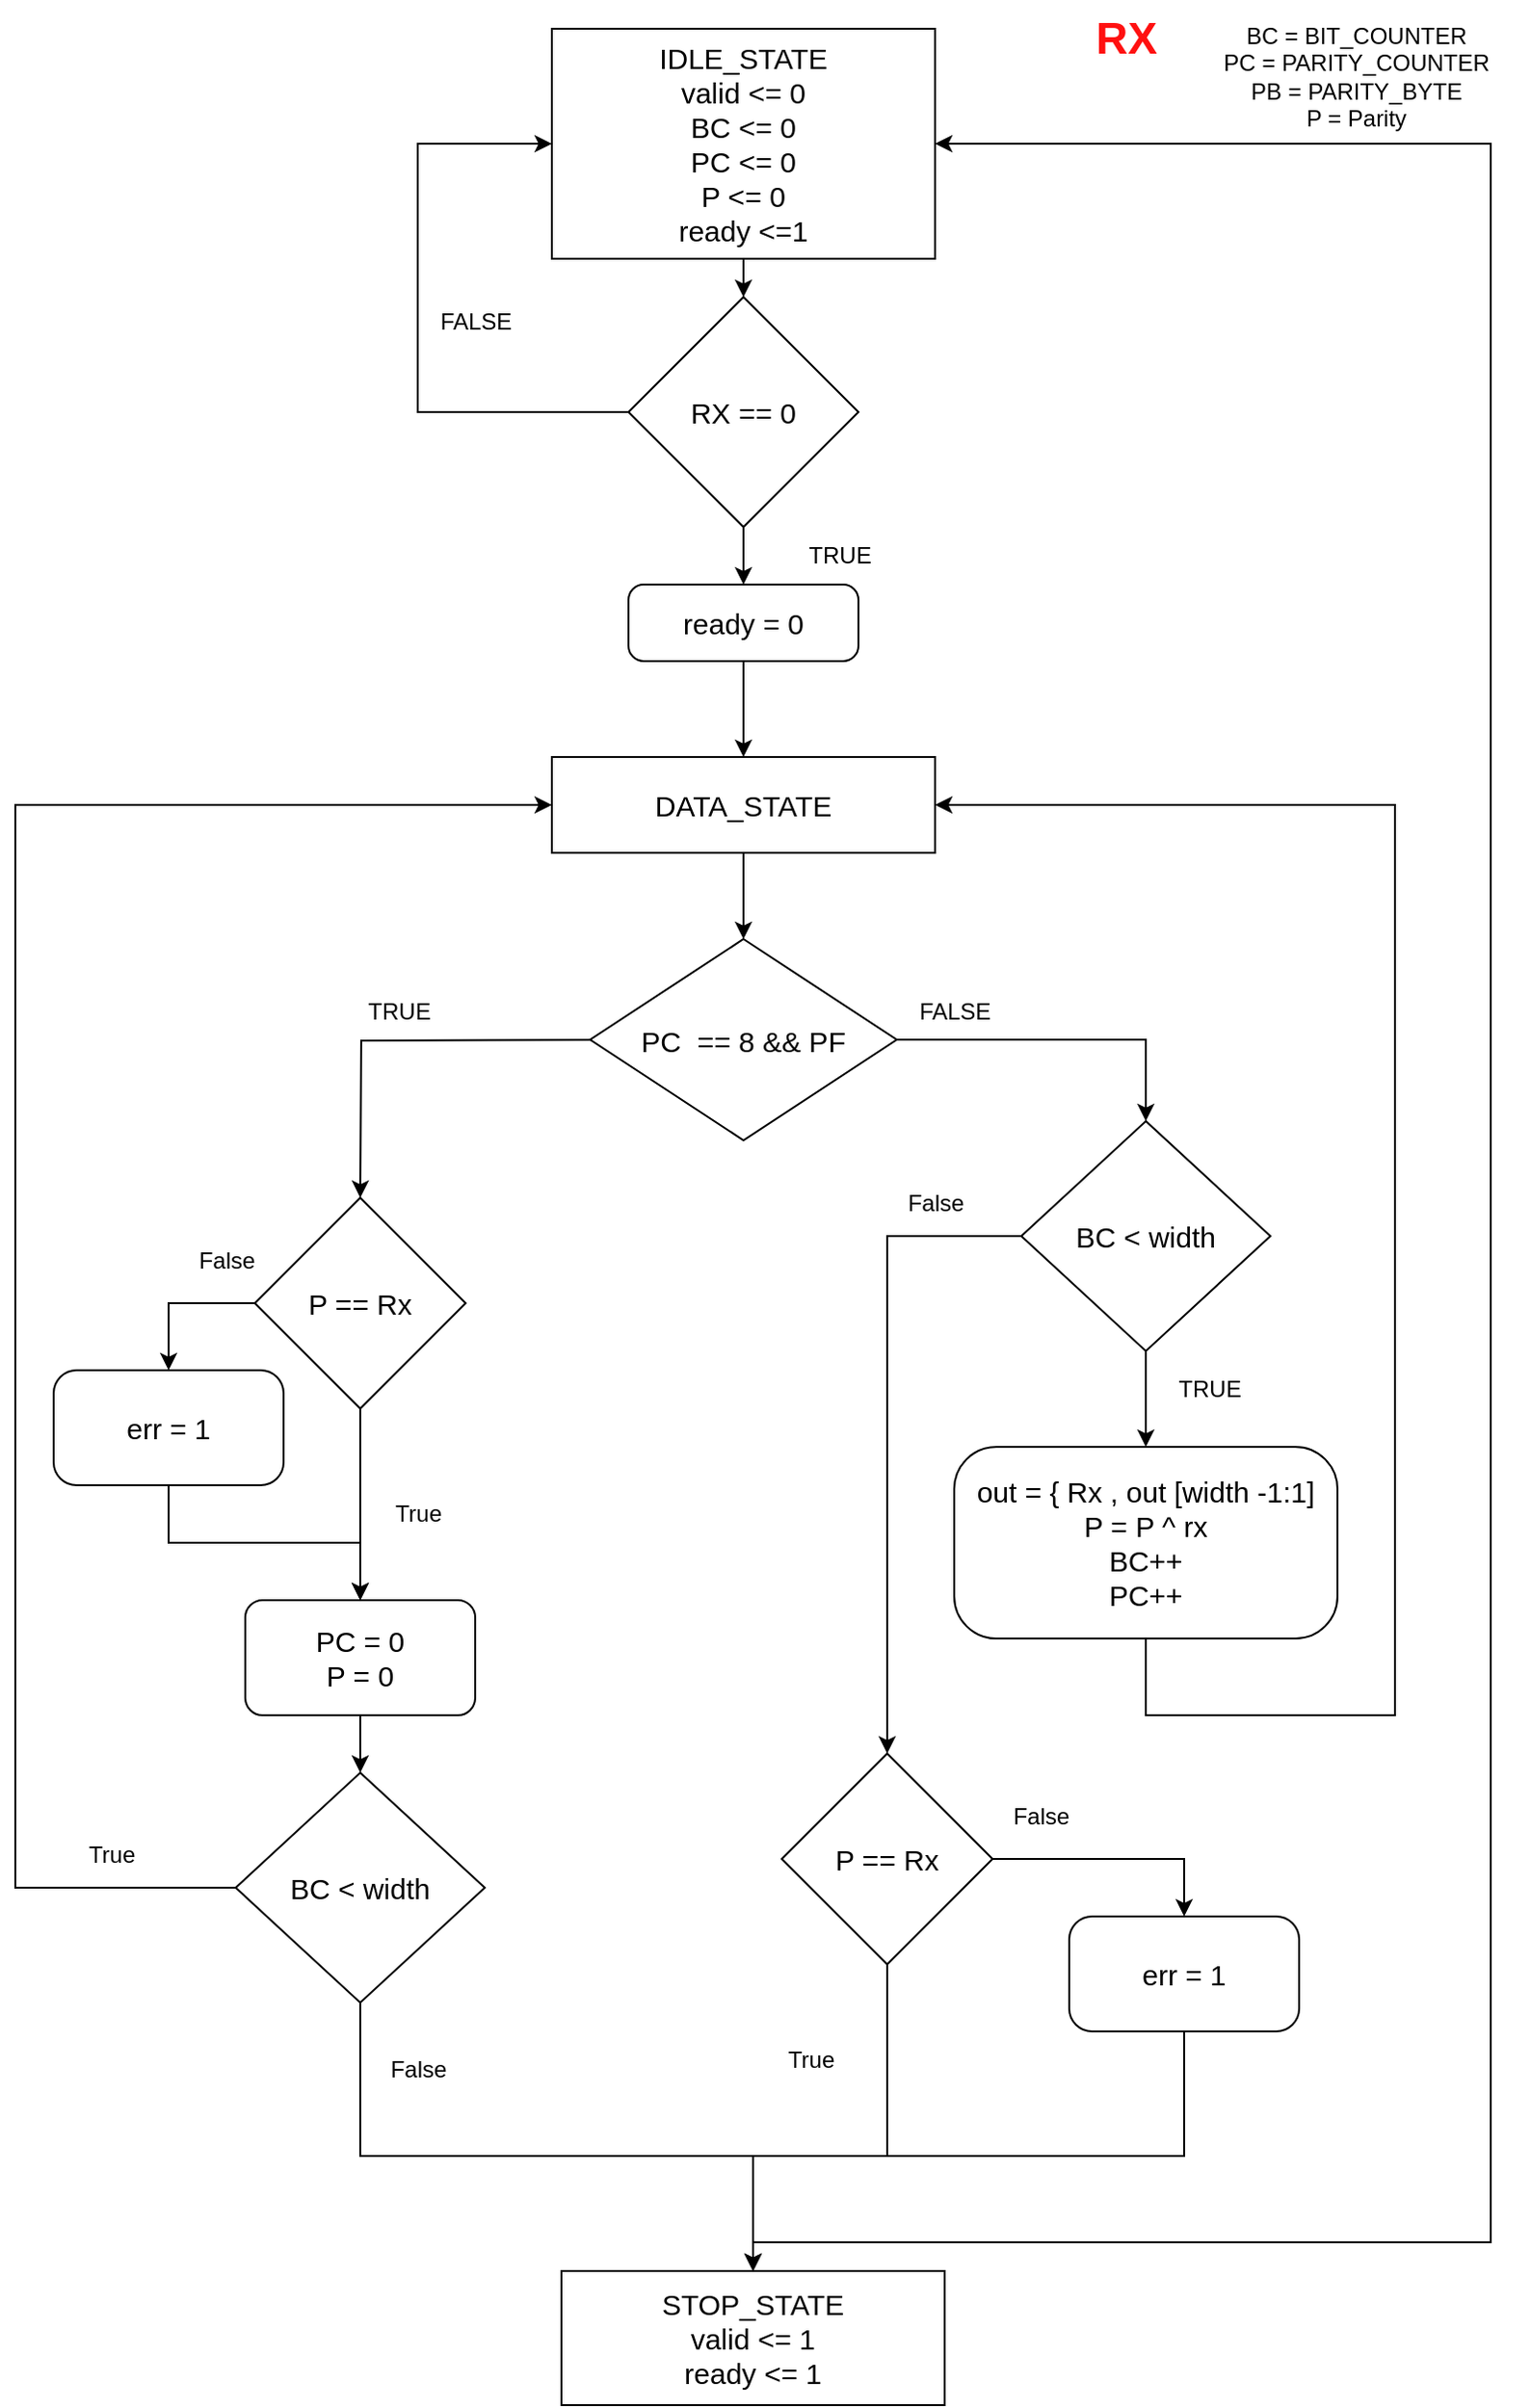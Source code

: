 <mxfile version="28.0.6">
  <diagram name="Page-1" id="z7cECtmw6dsVeSc0IOON">
    <mxGraphModel grid="1" page="1" gridSize="10" guides="1" tooltips="1" connect="1" arrows="1" fold="1" pageScale="1" pageWidth="850" pageHeight="1300" math="0" shadow="0">
      <root>
        <mxCell id="0" />
        <mxCell id="1" parent="0" />
        <mxCell id="-4B_UiaSJo_t-2ug4gUy-3" style="edgeStyle=orthogonalEdgeStyle;rounded=0;orthogonalLoop=1;jettySize=auto;html=1;exitX=0.5;exitY=1;exitDx=0;exitDy=0;entryX=0.5;entryY=0;entryDx=0;entryDy=0;" edge="1" parent="1" source="-4B_UiaSJo_t-2ug4gUy-1" target="-4B_UiaSJo_t-2ug4gUy-2">
          <mxGeometry relative="1" as="geometry" />
        </mxCell>
        <mxCell id="-4B_UiaSJo_t-2ug4gUy-5" style="edgeStyle=orthogonalEdgeStyle;rounded=0;orthogonalLoop=1;jettySize=auto;html=1;exitX=0;exitY=0.5;exitDx=0;exitDy=0;entryX=0;entryY=0.5;entryDx=0;entryDy=0;endArrow=none;startFill=1;startArrow=classic;" edge="1" parent="1" source="-4B_UiaSJo_t-2ug4gUy-1" target="-4B_UiaSJo_t-2ug4gUy-2">
          <mxGeometry relative="1" as="geometry">
            <Array as="points">
              <mxPoint x="250" y="80" />
              <mxPoint x="250" y="220" />
            </Array>
          </mxGeometry>
        </mxCell>
        <mxCell id="-4B_UiaSJo_t-2ug4gUy-1" value="&lt;font style=&quot;font-size: 15px;&quot;&gt;IDLE_STATE&lt;/font&gt;&lt;div&gt;&lt;span style=&quot;font-size: 15px; text-align: left; background-color: transparent; color: light-dark(rgb(0, 0, 0), rgb(255, 255, 255));&quot;&gt;valid &amp;lt;= 0&lt;br&gt;BC &amp;lt;= 0&lt;br&gt;PC &amp;lt;= 0&lt;/span&gt;&lt;/div&gt;&lt;div&gt;&lt;span style=&quot;font-size: 15px; text-align: left; background-color: transparent; color: light-dark(rgb(0, 0, 0), rgb(255, 255, 255));&quot;&gt;P &amp;lt;= 0&lt;/span&gt;&lt;/div&gt;&lt;div&gt;&lt;span style=&quot;font-size: 15px; text-align: left; background-color: transparent; color: light-dark(rgb(0, 0, 0), rgb(255, 255, 255));&quot;&gt;ready &amp;lt;=1&lt;/span&gt;&lt;/div&gt;" style="rounded=0;whiteSpace=wrap;html=1;" vertex="1" parent="1">
          <mxGeometry x="320" y="20" width="200" height="120" as="geometry" />
        </mxCell>
        <mxCell id="-4B_UiaSJo_t-2ug4gUy-8" value="" style="edgeStyle=orthogonalEdgeStyle;rounded=0;orthogonalLoop=1;jettySize=auto;html=1;entryX=0.5;entryY=0;entryDx=0;entryDy=0;" edge="1" parent="1" source="-4B_UiaSJo_t-2ug4gUy-2" target="T8WnLts6pgcJzxGlGPLA-1">
          <mxGeometry relative="1" as="geometry">
            <mxPoint x="240" y="320" as="targetPoint" />
          </mxGeometry>
        </mxCell>
        <mxCell id="-4B_UiaSJo_t-2ug4gUy-2" value="RX == 0" style="rhombus;whiteSpace=wrap;html=1;fontSize=15;" vertex="1" parent="1">
          <mxGeometry x="360" y="160" width="120" height="120" as="geometry" />
        </mxCell>
        <mxCell id="-4B_UiaSJo_t-2ug4gUy-6" value="FALSE" style="text;html=1;align=center;verticalAlign=middle;resizable=0;points=[];autosize=1;strokeColor=none;fillColor=none;" vertex="1" parent="1">
          <mxGeometry x="250" y="158" width="60" height="30" as="geometry" />
        </mxCell>
        <mxCell id="mWC316EOGIXPbrIU7nyF-2" value="" style="edgeStyle=orthogonalEdgeStyle;rounded=0;orthogonalLoop=1;jettySize=auto;html=1;" edge="1" parent="1" source="-4B_UiaSJo_t-2ug4gUy-7" target="mWC316EOGIXPbrIU7nyF-1">
          <mxGeometry relative="1" as="geometry" />
        </mxCell>
        <mxCell id="-4B_UiaSJo_t-2ug4gUy-7" value="DATA_STATE" style="whiteSpace=wrap;html=1;fontSize=15;align=center;" vertex="1" parent="1">
          <mxGeometry x="320" y="400" width="200" height="50" as="geometry" />
        </mxCell>
        <mxCell id="mWC316EOGIXPbrIU7nyF-10" style="edgeStyle=orthogonalEdgeStyle;rounded=0;orthogonalLoop=1;jettySize=auto;html=1;exitX=0;exitY=0.5;exitDx=0;exitDy=0;" edge="1" parent="1">
          <mxGeometry relative="1" as="geometry">
            <mxPoint x="380" y="547.5" as="sourcePoint" />
            <mxPoint x="220" y="630" as="targetPoint" />
          </mxGeometry>
        </mxCell>
        <mxCell id="mWC316EOGIXPbrIU7nyF-36" style="edgeStyle=orthogonalEdgeStyle;rounded=0;orthogonalLoop=1;jettySize=auto;html=1;exitX=1;exitY=0.5;exitDx=0;exitDy=0;entryX=0.5;entryY=0;entryDx=0;entryDy=0;" edge="1" parent="1" source="mWC316EOGIXPbrIU7nyF-1" target="mWC316EOGIXPbrIU7nyF-22">
          <mxGeometry relative="1" as="geometry" />
        </mxCell>
        <mxCell id="mWC316EOGIXPbrIU7nyF-1" value="PC&amp;nbsp; == 8 &amp;amp;&amp;amp; PF" style="rhombus;whiteSpace=wrap;html=1;fontSize=15;" vertex="1" parent="1">
          <mxGeometry x="340" y="495" width="160" height="105" as="geometry" />
        </mxCell>
        <mxCell id="mWC316EOGIXPbrIU7nyF-3" value="BC = BIT_COUNTER&lt;div&gt;PC = PARITY_COUNTER&lt;/div&gt;&lt;div&gt;PB = PARITY_BYTE&lt;/div&gt;&lt;div&gt;P = Parity&lt;/div&gt;" style="text;html=1;align=center;verticalAlign=middle;whiteSpace=wrap;rounded=0;" vertex="1" parent="1">
          <mxGeometry x="650" y="5" width="180" height="80" as="geometry" />
        </mxCell>
        <mxCell id="mWC316EOGIXPbrIU7nyF-4" value="TRUE" style="text;html=1;align=center;verticalAlign=middle;resizable=0;points=[];autosize=1;strokeColor=none;fillColor=none;" vertex="1" parent="1">
          <mxGeometry x="440" y="280" width="60" height="30" as="geometry" />
        </mxCell>
        <mxCell id="mWC316EOGIXPbrIU7nyF-41" style="edgeStyle=orthogonalEdgeStyle;rounded=0;orthogonalLoop=1;jettySize=auto;html=1;entryX=1;entryY=0.5;entryDx=0;entryDy=0;exitX=0.5;exitY=1;exitDx=0;exitDy=0;" edge="1" parent="1" source="mWC316EOGIXPbrIU7nyF-5" target="-4B_UiaSJo_t-2ug4gUy-7">
          <mxGeometry relative="1" as="geometry">
            <Array as="points">
              <mxPoint x="630" y="900" />
              <mxPoint x="760" y="900" />
              <mxPoint x="760" y="425" />
            </Array>
          </mxGeometry>
        </mxCell>
        <mxCell id="mWC316EOGIXPbrIU7nyF-5" value="out = { Rx , out [width -1:1]&lt;div&gt;P = P ^ rx&lt;br&gt;&lt;div&gt;BC++&lt;/div&gt;&lt;div&gt;PC++&lt;/div&gt;&lt;/div&gt;" style="whiteSpace=wrap;html=1;fontSize=15;align=center;rounded=1;arcSize=22;" vertex="1" parent="1">
          <mxGeometry x="530" y="760" width="200" height="100" as="geometry" />
        </mxCell>
        <mxCell id="mWC316EOGIXPbrIU7nyF-11" value="TRUE" style="text;html=1;align=center;verticalAlign=middle;resizable=0;points=[];autosize=1;strokeColor=none;fillColor=none;" vertex="1" parent="1">
          <mxGeometry x="210" y="518" width="60" height="30" as="geometry" />
        </mxCell>
        <mxCell id="mWC316EOGIXPbrIU7nyF-15" style="edgeStyle=orthogonalEdgeStyle;rounded=0;orthogonalLoop=1;jettySize=auto;html=1;exitX=0;exitY=0.5;exitDx=0;exitDy=0;entryX=0.5;entryY=0;entryDx=0;entryDy=0;" edge="1" parent="1" source="mWC316EOGIXPbrIU7nyF-13" target="mWC316EOGIXPbrIU7nyF-14">
          <mxGeometry relative="1" as="geometry" />
        </mxCell>
        <mxCell id="mWC316EOGIXPbrIU7nyF-19" style="edgeStyle=orthogonalEdgeStyle;rounded=0;orthogonalLoop=1;jettySize=auto;html=1;exitX=0.5;exitY=1;exitDx=0;exitDy=0;entryX=0.5;entryY=0;entryDx=0;entryDy=0;" edge="1" parent="1" source="mWC316EOGIXPbrIU7nyF-13" target="mWC316EOGIXPbrIU7nyF-17">
          <mxGeometry relative="1" as="geometry" />
        </mxCell>
        <mxCell id="mWC316EOGIXPbrIU7nyF-13" value="P == Rx" style="rhombus;whiteSpace=wrap;html=1;fontSize=15;" vertex="1" parent="1">
          <mxGeometry x="165" y="630" width="110" height="110" as="geometry" />
        </mxCell>
        <mxCell id="mWC316EOGIXPbrIU7nyF-18" style="edgeStyle=orthogonalEdgeStyle;rounded=0;orthogonalLoop=1;jettySize=auto;html=1;entryX=0.5;entryY=0;entryDx=0;entryDy=0;" edge="1" parent="1" source="mWC316EOGIXPbrIU7nyF-14" target="mWC316EOGIXPbrIU7nyF-17">
          <mxGeometry relative="1" as="geometry" />
        </mxCell>
        <mxCell id="mWC316EOGIXPbrIU7nyF-14" value="err = 1" style="rounded=1;whiteSpace=wrap;html=1;arcSize=20;fontSize=15;" vertex="1" parent="1">
          <mxGeometry x="60" y="720" width="120" height="60" as="geometry" />
        </mxCell>
        <mxCell id="mWC316EOGIXPbrIU7nyF-16" value="False" style="text;html=1;align=center;verticalAlign=middle;resizable=0;points=[];autosize=1;strokeColor=none;fillColor=none;" vertex="1" parent="1">
          <mxGeometry x="125" y="648" width="50" height="30" as="geometry" />
        </mxCell>
        <mxCell id="mWC316EOGIXPbrIU7nyF-58" style="edgeStyle=orthogonalEdgeStyle;rounded=0;orthogonalLoop=1;jettySize=auto;html=1;exitX=0.5;exitY=1;exitDx=0;exitDy=0;entryX=0.5;entryY=0;entryDx=0;entryDy=0;" edge="1" parent="1" source="mWC316EOGIXPbrIU7nyF-17" target="mWC316EOGIXPbrIU7nyF-56">
          <mxGeometry relative="1" as="geometry" />
        </mxCell>
        <mxCell id="mWC316EOGIXPbrIU7nyF-17" value="PC = 0&lt;div&gt;P = 0&lt;/div&gt;" style="whiteSpace=wrap;html=1;fontSize=15;rounded=1;" vertex="1" parent="1">
          <mxGeometry x="160" y="840" width="120" height="60" as="geometry" />
        </mxCell>
        <mxCell id="mWC316EOGIXPbrIU7nyF-20" value="True" style="text;html=1;align=center;verticalAlign=middle;resizable=0;points=[];autosize=1;strokeColor=none;fillColor=none;" vertex="1" parent="1">
          <mxGeometry x="225" y="780" width="50" height="30" as="geometry" />
        </mxCell>
        <mxCell id="mWC316EOGIXPbrIU7nyF-38" style="edgeStyle=orthogonalEdgeStyle;rounded=0;orthogonalLoop=1;jettySize=auto;html=1;exitX=0.5;exitY=1;exitDx=0;exitDy=0;entryX=0.5;entryY=0;entryDx=0;entryDy=0;" edge="1" parent="1" source="mWC316EOGIXPbrIU7nyF-22" target="mWC316EOGIXPbrIU7nyF-5">
          <mxGeometry relative="1" as="geometry" />
        </mxCell>
        <mxCell id="mWC316EOGIXPbrIU7nyF-52" style="edgeStyle=orthogonalEdgeStyle;rounded=0;orthogonalLoop=1;jettySize=auto;html=1;exitX=0;exitY=0.5;exitDx=0;exitDy=0;entryX=0.5;entryY=0;entryDx=0;entryDy=0;" edge="1" parent="1" source="mWC316EOGIXPbrIU7nyF-22" target="mWC316EOGIXPbrIU7nyF-47">
          <mxGeometry relative="1" as="geometry" />
        </mxCell>
        <mxCell id="mWC316EOGIXPbrIU7nyF-22" value="&lt;font&gt;BC &amp;lt; width&lt;/font&gt;" style="rhombus;whiteSpace=wrap;html=1;fontSize=15;" vertex="1" parent="1">
          <mxGeometry x="565" y="590" width="130" height="120" as="geometry" />
        </mxCell>
        <mxCell id="mWC316EOGIXPbrIU7nyF-37" value="FALSE" style="text;html=1;align=center;verticalAlign=middle;resizable=0;points=[];autosize=1;strokeColor=none;fillColor=none;" vertex="1" parent="1">
          <mxGeometry x="500" y="518" width="60" height="30" as="geometry" />
        </mxCell>
        <mxCell id="mWC316EOGIXPbrIU7nyF-42" value="TRUE" style="text;html=1;align=center;verticalAlign=middle;resizable=0;points=[];autosize=1;strokeColor=none;fillColor=none;" vertex="1" parent="1">
          <mxGeometry x="633" y="715" width="60" height="30" as="geometry" />
        </mxCell>
        <mxCell id="mWC316EOGIXPbrIU7nyF-44" value="False" style="text;html=1;align=center;verticalAlign=middle;resizable=0;points=[];autosize=1;strokeColor=none;fillColor=none;" vertex="1" parent="1">
          <mxGeometry x="495" y="618" width="50" height="30" as="geometry" />
        </mxCell>
        <mxCell id="mWC316EOGIXPbrIU7nyF-46" style="edgeStyle=orthogonalEdgeStyle;rounded=0;orthogonalLoop=1;jettySize=auto;html=1;exitX=0.5;exitY=1;exitDx=0;exitDy=0;entryX=0.5;entryY=0;entryDx=0;entryDy=0;" edge="1" parent="1" source="mWC316EOGIXPbrIU7nyF-47" target="mWC316EOGIXPbrIU7nyF-53">
          <mxGeometry relative="1" as="geometry">
            <mxPoint x="450" y="1180" as="targetPoint" />
            <Array as="points">
              <mxPoint x="495" y="1130" />
              <mxPoint x="425" y="1130" />
            </Array>
          </mxGeometry>
        </mxCell>
        <mxCell id="mWC316EOGIXPbrIU7nyF-59" style="edgeStyle=orthogonalEdgeStyle;rounded=0;orthogonalLoop=1;jettySize=auto;html=1;exitX=1;exitY=0.5;exitDx=0;exitDy=0;entryX=0.5;entryY=0;entryDx=0;entryDy=0;" edge="1" parent="1" source="mWC316EOGIXPbrIU7nyF-47" target="mWC316EOGIXPbrIU7nyF-49">
          <mxGeometry relative="1" as="geometry" />
        </mxCell>
        <mxCell id="mWC316EOGIXPbrIU7nyF-47" value="P == Rx" style="rhombus;whiteSpace=wrap;html=1;fontSize=15;" vertex="1" parent="1">
          <mxGeometry x="440" y="920" width="110" height="110" as="geometry" />
        </mxCell>
        <mxCell id="mWC316EOGIXPbrIU7nyF-60" style="edgeStyle=orthogonalEdgeStyle;rounded=0;orthogonalLoop=1;jettySize=auto;html=1;exitX=0.5;exitY=1;exitDx=0;exitDy=0;entryX=0.5;entryY=0;entryDx=0;entryDy=0;" edge="1" parent="1" source="mWC316EOGIXPbrIU7nyF-49" target="mWC316EOGIXPbrIU7nyF-53">
          <mxGeometry relative="1" as="geometry">
            <Array as="points">
              <mxPoint x="650" y="1130" />
              <mxPoint x="425" y="1130" />
            </Array>
          </mxGeometry>
        </mxCell>
        <mxCell id="mWC316EOGIXPbrIU7nyF-49" value="err = 1" style="rounded=1;whiteSpace=wrap;html=1;arcSize=20;fontSize=15;" vertex="1" parent="1">
          <mxGeometry x="590" y="1005" width="120" height="60" as="geometry" />
        </mxCell>
        <mxCell id="mWC316EOGIXPbrIU7nyF-50" value="False" style="text;html=1;align=center;verticalAlign=middle;resizable=0;points=[];autosize=1;strokeColor=none;fillColor=none;" vertex="1" parent="1">
          <mxGeometry x="550" y="938" width="50" height="30" as="geometry" />
        </mxCell>
        <mxCell id="mWC316EOGIXPbrIU7nyF-51" value="True" style="text;html=1;align=center;verticalAlign=middle;resizable=0;points=[];autosize=1;strokeColor=none;fillColor=none;" vertex="1" parent="1">
          <mxGeometry x="430" y="1065" width="50" height="30" as="geometry" />
        </mxCell>
        <mxCell id="mWC316EOGIXPbrIU7nyF-64" style="edgeStyle=orthogonalEdgeStyle;rounded=0;orthogonalLoop=1;jettySize=auto;html=1;entryX=1;entryY=0.5;entryDx=0;entryDy=0;" edge="1" parent="1" source="mWC316EOGIXPbrIU7nyF-53" target="-4B_UiaSJo_t-2ug4gUy-1">
          <mxGeometry relative="1" as="geometry">
            <mxPoint x="810" y="630" as="targetPoint" />
            <Array as="points">
              <mxPoint x="810" y="1175" />
              <mxPoint x="810" y="80" />
            </Array>
          </mxGeometry>
        </mxCell>
        <mxCell id="mWC316EOGIXPbrIU7nyF-53" value="STOP_STATE&lt;br&gt;valid &amp;lt;= 1&lt;div&gt;ready &amp;lt;= 1&lt;/div&gt;" style="whiteSpace=wrap;html=1;fontSize=15;align=center;" vertex="1" parent="1">
          <mxGeometry x="325" y="1190" width="200" height="70" as="geometry" />
        </mxCell>
        <mxCell id="mWC316EOGIXPbrIU7nyF-57" style="edgeStyle=orthogonalEdgeStyle;rounded=0;orthogonalLoop=1;jettySize=auto;html=1;entryX=0;entryY=0.5;entryDx=0;entryDy=0;" edge="1" parent="1" source="mWC316EOGIXPbrIU7nyF-56" target="-4B_UiaSJo_t-2ug4gUy-7">
          <mxGeometry relative="1" as="geometry">
            <Array as="points">
              <mxPoint x="40" y="990" />
              <mxPoint x="40" y="425" />
            </Array>
          </mxGeometry>
        </mxCell>
        <mxCell id="mWC316EOGIXPbrIU7nyF-62" style="edgeStyle=orthogonalEdgeStyle;rounded=0;orthogonalLoop=1;jettySize=auto;html=1;exitX=0.5;exitY=1;exitDx=0;exitDy=0;entryX=0.5;entryY=0;entryDx=0;entryDy=0;" edge="1" parent="1" source="mWC316EOGIXPbrIU7nyF-56" target="mWC316EOGIXPbrIU7nyF-53">
          <mxGeometry relative="1" as="geometry">
            <Array as="points">
              <mxPoint x="220" y="1130" />
              <mxPoint x="425" y="1130" />
            </Array>
          </mxGeometry>
        </mxCell>
        <mxCell id="mWC316EOGIXPbrIU7nyF-56" value="&lt;font&gt;BC &amp;lt; width&lt;/font&gt;" style="rhombus;whiteSpace=wrap;html=1;fontSize=15;" vertex="1" parent="1">
          <mxGeometry x="155" y="930" width="130" height="120" as="geometry" />
        </mxCell>
        <mxCell id="mWC316EOGIXPbrIU7nyF-61" value="True" style="text;html=1;align=center;verticalAlign=middle;resizable=0;points=[];autosize=1;strokeColor=none;fillColor=none;" vertex="1" parent="1">
          <mxGeometry x="65" y="958" width="50" height="30" as="geometry" />
        </mxCell>
        <mxCell id="mWC316EOGIXPbrIU7nyF-63" value="False" style="text;html=1;align=center;verticalAlign=middle;resizable=0;points=[];autosize=1;strokeColor=none;fillColor=none;" vertex="1" parent="1">
          <mxGeometry x="225" y="1070" width="50" height="30" as="geometry" />
        </mxCell>
        <mxCell id="KG-Xos8ebzFTxMIPNkmX-1" value="&lt;b&gt;&lt;font style=&quot;color: rgb(255, 16, 16); font-size: 23px;&quot;&gt;RX&lt;/font&gt;&lt;/b&gt;" style="text;html=1;align=center;verticalAlign=middle;whiteSpace=wrap;rounded=0;" vertex="1" parent="1">
          <mxGeometry x="590" y="10" width="60" height="30" as="geometry" />
        </mxCell>
        <mxCell id="T8WnLts6pgcJzxGlGPLA-2" style="edgeStyle=orthogonalEdgeStyle;rounded=0;orthogonalLoop=1;jettySize=auto;html=1;entryX=0.5;entryY=0;entryDx=0;entryDy=0;" edge="1" parent="1" source="T8WnLts6pgcJzxGlGPLA-1" target="-4B_UiaSJo_t-2ug4gUy-7">
          <mxGeometry relative="1" as="geometry" />
        </mxCell>
        <mxCell id="T8WnLts6pgcJzxGlGPLA-1" value="ready = 0" style="rounded=1;whiteSpace=wrap;html=1;arcSize=20;fontSize=15;" vertex="1" parent="1">
          <mxGeometry x="360" y="310" width="120" height="40" as="geometry" />
        </mxCell>
      </root>
    </mxGraphModel>
  </diagram>
</mxfile>
